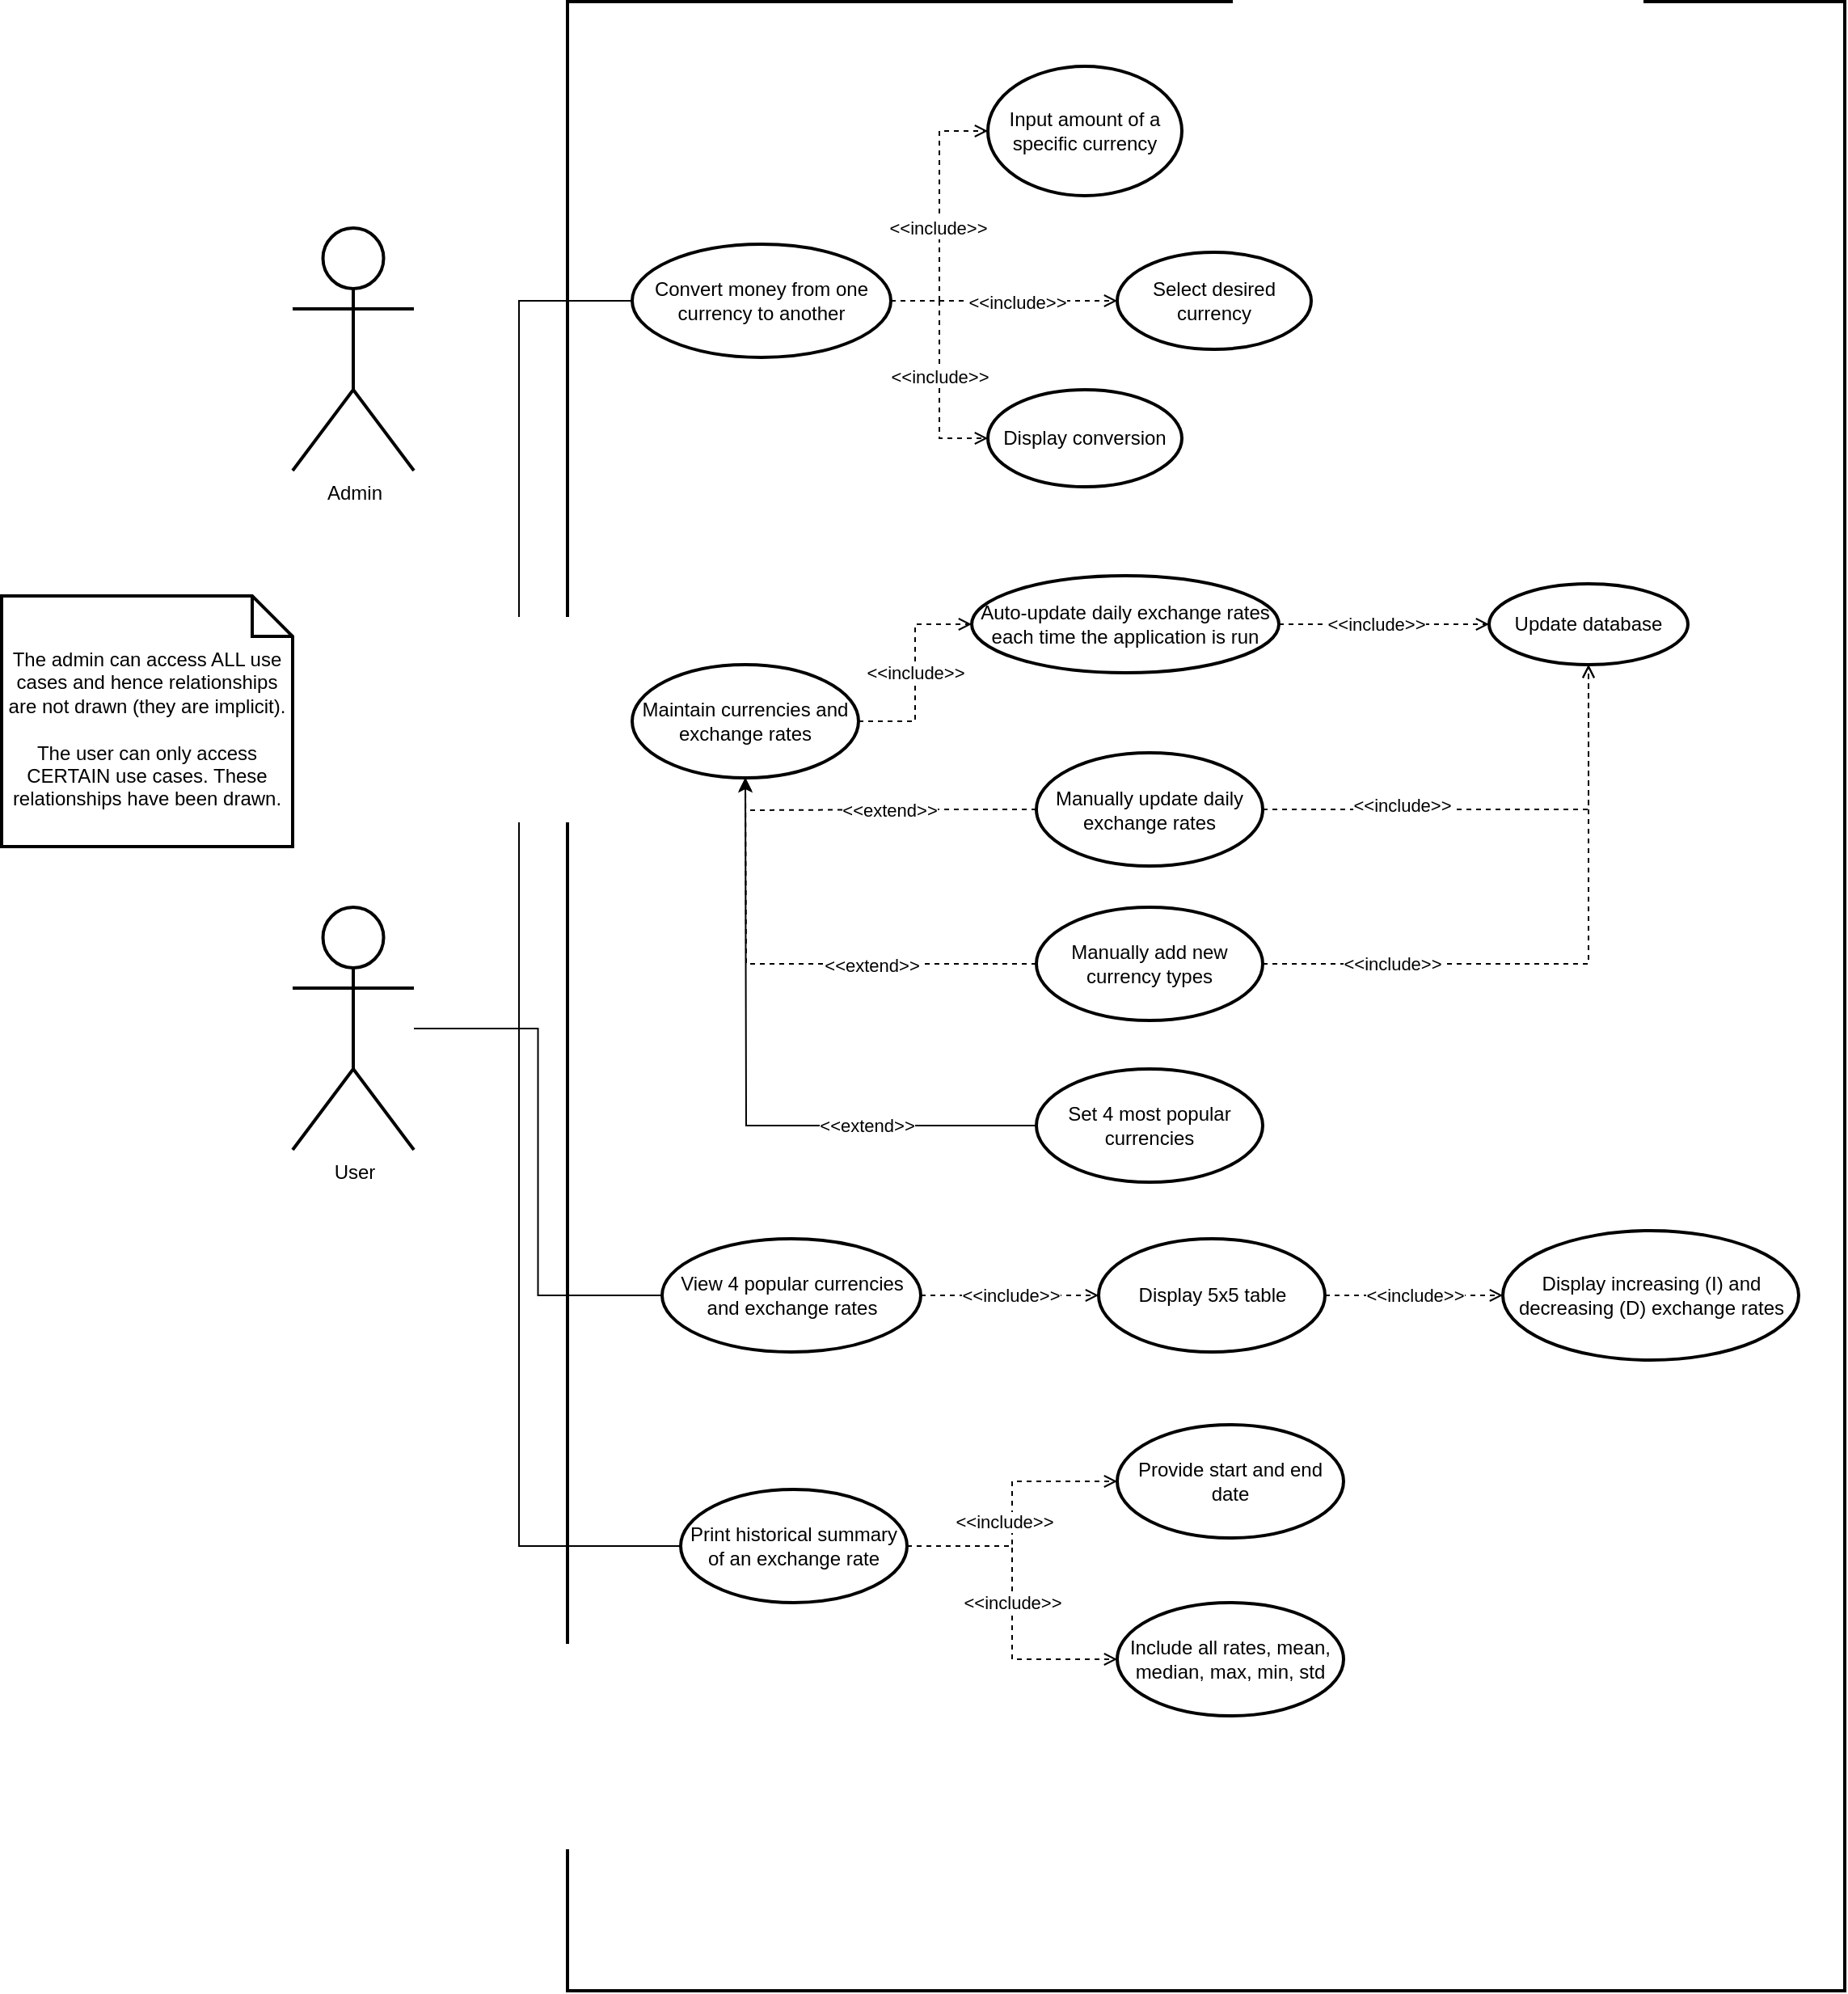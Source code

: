<mxfile version="20.2.7" type="device"><diagram id="L6KQl-5QifaCkwrLojWP" name="Page-1"><mxGraphModel dx="1454" dy="986" grid="1" gridSize="10" guides="1" tooltips="1" connect="1" arrows="1" fold="1" page="1" pageScale="1" pageWidth="2336" pageHeight="1654" math="0" shadow="0"><root><mxCell id="0"/><mxCell id="1" parent="0"/><mxCell id="1YrTWsRuumVdYU3JSZaB-3" value="" style="rounded=0;whiteSpace=wrap;html=1;fillColor=none;strokeWidth=2;" parent="1" vertex="1"><mxGeometry x="380" y="120" width="790" height="1230" as="geometry"/></mxCell><mxCell id="1YrTWsRuumVdYU3JSZaB-4" value="Admin" style="shape=umlActor;verticalLabelPosition=bottom;verticalAlign=top;html=1;strokeWidth=2;fillColor=none;" parent="1" vertex="1"><mxGeometry x="210" y="260" width="75" height="150" as="geometry"/></mxCell><mxCell id="1YrTWsRuumVdYU3JSZaB-64" style="edgeStyle=orthogonalEdgeStyle;rounded=0;orthogonalLoop=1;jettySize=auto;html=1;entryX=0;entryY=0.5;entryDx=0;entryDy=0;endArrow=none;endFill=0;" parent="1" source="1YrTWsRuumVdYU3JSZaB-5" target="1YrTWsRuumVdYU3JSZaB-6" edge="1"><mxGeometry relative="1" as="geometry"><Array as="points"><mxPoint x="350" y="755"/><mxPoint x="350" y="305"/></Array></mxGeometry></mxCell><mxCell id="1YrTWsRuumVdYU3JSZaB-65" style="edgeStyle=orthogonalEdgeStyle;rounded=0;orthogonalLoop=1;jettySize=auto;html=1;entryX=0;entryY=0.5;entryDx=0;entryDy=0;endArrow=none;endFill=0;" parent="1" source="1YrTWsRuumVdYU3JSZaB-5" target="1YrTWsRuumVdYU3JSZaB-30" edge="1"><mxGeometry relative="1" as="geometry"/></mxCell><mxCell id="1YrTWsRuumVdYU3JSZaB-66" style="edgeStyle=orthogonalEdgeStyle;rounded=0;orthogonalLoop=1;jettySize=auto;html=1;entryX=0;entryY=0.5;entryDx=0;entryDy=0;endArrow=none;endFill=0;" parent="1" source="1YrTWsRuumVdYU3JSZaB-5" target="1YrTWsRuumVdYU3JSZaB-51" edge="1"><mxGeometry relative="1" as="geometry"><Array as="points"><mxPoint x="350" y="755"/><mxPoint x="350" y="1075"/></Array></mxGeometry></mxCell><mxCell id="1YrTWsRuumVdYU3JSZaB-5" value="User" style="shape=umlActor;verticalLabelPosition=bottom;verticalAlign=top;html=1;strokeWidth=2;fillColor=none;" parent="1" vertex="1"><mxGeometry x="210" y="680" width="75" height="150" as="geometry"/></mxCell><mxCell id="1YrTWsRuumVdYU3JSZaB-18" style="edgeStyle=orthogonalEdgeStyle;rounded=0;orthogonalLoop=1;jettySize=auto;html=1;entryX=0;entryY=0.5;entryDx=0;entryDy=0;dashed=1;endArrow=open;endFill=0;" parent="1" source="1YrTWsRuumVdYU3JSZaB-6" target="1YrTWsRuumVdYU3JSZaB-9" edge="1"><mxGeometry relative="1" as="geometry"/></mxCell><mxCell id="1YrTWsRuumVdYU3JSZaB-20" value="&amp;lt;&amp;lt;include&amp;gt;&amp;gt;" style="edgeLabel;html=1;align=center;verticalAlign=middle;resizable=0;points=[];" parent="1YrTWsRuumVdYU3JSZaB-18" vertex="1" connectable="0"><mxGeometry x="-0.082" y="1" relative="1" as="geometry"><mxPoint as="offset"/></mxGeometry></mxCell><mxCell id="1YrTWsRuumVdYU3JSZaB-21" style="edgeStyle=orthogonalEdgeStyle;rounded=0;orthogonalLoop=1;jettySize=auto;html=1;entryX=0;entryY=0.5;entryDx=0;entryDy=0;dashed=1;endArrow=open;endFill=0;" parent="1" source="1YrTWsRuumVdYU3JSZaB-6" target="1YrTWsRuumVdYU3JSZaB-11" edge="1"><mxGeometry relative="1" as="geometry"/></mxCell><mxCell id="1YrTWsRuumVdYU3JSZaB-24" value="&amp;lt;&amp;lt;include&amp;gt;&amp;gt;" style="edgeLabel;html=1;align=center;verticalAlign=middle;resizable=0;points=[];" parent="1YrTWsRuumVdYU3JSZaB-21" vertex="1" connectable="0"><mxGeometry x="0.108" y="-1" relative="1" as="geometry"><mxPoint as="offset"/></mxGeometry></mxCell><mxCell id="1YrTWsRuumVdYU3JSZaB-22" style="edgeStyle=orthogonalEdgeStyle;rounded=0;orthogonalLoop=1;jettySize=auto;html=1;entryX=0;entryY=0.5;entryDx=0;entryDy=0;dashed=1;endArrow=open;endFill=0;" parent="1" source="1YrTWsRuumVdYU3JSZaB-6" target="1YrTWsRuumVdYU3JSZaB-12" edge="1"><mxGeometry relative="1" as="geometry"/></mxCell><mxCell id="1YrTWsRuumVdYU3JSZaB-23" value="&amp;lt;&amp;lt;include&amp;gt;&amp;gt;" style="edgeLabel;html=1;align=center;verticalAlign=middle;resizable=0;points=[];" parent="1YrTWsRuumVdYU3JSZaB-22" vertex="1" connectable="0"><mxGeometry x="0.052" relative="1" as="geometry"><mxPoint as="offset"/></mxGeometry></mxCell><mxCell id="1YrTWsRuumVdYU3JSZaB-6" value="Convert money from one currency to another" style="ellipse;whiteSpace=wrap;html=1;strokeWidth=2;fillColor=none;" parent="1" vertex="1"><mxGeometry x="420" y="270" width="160" height="70" as="geometry"/></mxCell><mxCell id="1YrTWsRuumVdYU3JSZaB-9" value="Input amount of a specific currency" style="ellipse;whiteSpace=wrap;html=1;strokeWidth=2;fillColor=none;" parent="1" vertex="1"><mxGeometry x="640" y="160" width="120" height="80" as="geometry"/></mxCell><mxCell id="1YrTWsRuumVdYU3JSZaB-11" value="Select desired currency" style="ellipse;whiteSpace=wrap;html=1;strokeWidth=2;fillColor=none;" parent="1" vertex="1"><mxGeometry x="720" y="275" width="120" height="60" as="geometry"/></mxCell><mxCell id="1YrTWsRuumVdYU3JSZaB-12" value="Display conversion" style="ellipse;whiteSpace=wrap;html=1;strokeWidth=2;fillColor=none;" parent="1" vertex="1"><mxGeometry x="640" y="360" width="120" height="60" as="geometry"/></mxCell><mxCell id="1YrTWsRuumVdYU3JSZaB-36" value="&amp;lt;&amp;lt;include&amp;gt;&amp;gt;" style="edgeStyle=orthogonalEdgeStyle;rounded=0;orthogonalLoop=1;jettySize=auto;html=1;dashed=1;endArrow=open;endFill=0;" parent="1" source="1YrTWsRuumVdYU3JSZaB-25" target="1YrTWsRuumVdYU3JSZaB-26" edge="1"><mxGeometry relative="1" as="geometry"/></mxCell><mxCell id="1YrTWsRuumVdYU3JSZaB-25" value="Maintain currencies and exchange rates" style="ellipse;whiteSpace=wrap;html=1;strokeWidth=2;fillColor=none;" parent="1" vertex="1"><mxGeometry x="420" y="530" width="140" height="70" as="geometry"/></mxCell><mxCell id="1YrTWsRuumVdYU3JSZaB-28" style="edgeStyle=orthogonalEdgeStyle;rounded=0;orthogonalLoop=1;jettySize=auto;html=1;dashed=1;endArrow=open;endFill=0;" parent="1" source="1YrTWsRuumVdYU3JSZaB-26" target="1YrTWsRuumVdYU3JSZaB-27" edge="1"><mxGeometry relative="1" as="geometry"/></mxCell><mxCell id="1YrTWsRuumVdYU3JSZaB-29" value="&amp;lt;&amp;lt;include&amp;gt;&amp;gt;" style="edgeLabel;html=1;align=center;verticalAlign=middle;resizable=0;points=[];" parent="1YrTWsRuumVdYU3JSZaB-28" vertex="1" connectable="0"><mxGeometry x="0.29" y="2" relative="1" as="geometry"><mxPoint x="-24" y="2" as="offset"/></mxGeometry></mxCell><mxCell id="1YrTWsRuumVdYU3JSZaB-26" value="Auto-update daily exchange rates each time the application is run" style="ellipse;whiteSpace=wrap;html=1;strokeWidth=2;fillColor=none;" parent="1" vertex="1"><mxGeometry x="630" y="475" width="190" height="60" as="geometry"/></mxCell><mxCell id="1YrTWsRuumVdYU3JSZaB-27" value="Update database" style="ellipse;whiteSpace=wrap;html=1;strokeWidth=2;fillColor=none;" parent="1" vertex="1"><mxGeometry x="950" y="480" width="123" height="50" as="geometry"/></mxCell><mxCell id="1YrTWsRuumVdYU3JSZaB-43" value="&amp;lt;&amp;lt;include&amp;gt;&amp;gt;" style="edgeStyle=orthogonalEdgeStyle;rounded=0;orthogonalLoop=1;jettySize=auto;html=1;dashed=1;endArrow=open;endFill=0;" parent="1" source="1YrTWsRuumVdYU3JSZaB-30" target="1YrTWsRuumVdYU3JSZaB-42" edge="1"><mxGeometry relative="1" as="geometry"/></mxCell><mxCell id="1YrTWsRuumVdYU3JSZaB-30" value="View 4 popular currencies and exchange rates" style="ellipse;whiteSpace=wrap;html=1;strokeWidth=2;fillColor=none;" parent="1" vertex="1"><mxGeometry x="438.5" y="885" width="160" height="70" as="geometry"/></mxCell><mxCell id="1YrTWsRuumVdYU3JSZaB-32" value="Display increasing (I) and decreasing (D) exchange rates" style="ellipse;whiteSpace=wrap;html=1;strokeWidth=2;fillColor=none;" parent="1" vertex="1"><mxGeometry x="958.5" y="880" width="183" height="80" as="geometry"/></mxCell><mxCell id="1YrTWsRuumVdYU3JSZaB-38" style="edgeStyle=orthogonalEdgeStyle;rounded=0;orthogonalLoop=1;jettySize=auto;html=1;entryX=0.5;entryY=1;entryDx=0;entryDy=0;dashed=1;endArrow=open;endFill=0;" parent="1" source="1YrTWsRuumVdYU3JSZaB-34" target="1YrTWsRuumVdYU3JSZaB-25" edge="1"><mxGeometry relative="1" as="geometry"/></mxCell><mxCell id="1YrTWsRuumVdYU3JSZaB-39" value="&amp;lt;&amp;lt;extend&amp;gt;&amp;gt;" style="edgeLabel;html=1;align=center;verticalAlign=middle;resizable=0;points=[];" parent="1YrTWsRuumVdYU3JSZaB-38" vertex="1" connectable="0"><mxGeometry x="0.24" relative="1" as="geometry"><mxPoint x="33" as="offset"/></mxGeometry></mxCell><mxCell id="1YrTWsRuumVdYU3JSZaB-40" style="edgeStyle=orthogonalEdgeStyle;rounded=0;orthogonalLoop=1;jettySize=auto;html=1;dashed=1;endArrow=open;endFill=0;" parent="1" source="1YrTWsRuumVdYU3JSZaB-34" target="1YrTWsRuumVdYU3JSZaB-27" edge="1"><mxGeometry relative="1" as="geometry"/></mxCell><mxCell id="1YrTWsRuumVdYU3JSZaB-41" value="&amp;lt;&amp;lt;include&amp;gt;&amp;gt;" style="edgeLabel;html=1;align=center;verticalAlign=middle;resizable=0;points=[];" parent="1YrTWsRuumVdYU3JSZaB-40" vertex="1" connectable="0"><mxGeometry x="-0.414" y="3" relative="1" as="geometry"><mxPoint as="offset"/></mxGeometry></mxCell><mxCell id="1YrTWsRuumVdYU3JSZaB-34" value="Manually update daily exchange rates" style="ellipse;whiteSpace=wrap;html=1;strokeWidth=2;fillColor=none;" parent="1" vertex="1"><mxGeometry x="670" y="584.5" width="140" height="70" as="geometry"/></mxCell><mxCell id="1YrTWsRuumVdYU3JSZaB-44" value="&amp;lt;&amp;lt;include&amp;gt;&amp;gt;" style="edgeStyle=orthogonalEdgeStyle;rounded=0;orthogonalLoop=1;jettySize=auto;html=1;dashed=1;endArrow=open;endFill=0;" parent="1" source="1YrTWsRuumVdYU3JSZaB-42" target="1YrTWsRuumVdYU3JSZaB-32" edge="1"><mxGeometry relative="1" as="geometry"/></mxCell><mxCell id="1YrTWsRuumVdYU3JSZaB-42" value="Display 5x5 table" style="ellipse;whiteSpace=wrap;html=1;strokeWidth=2;fillColor=none;" parent="1" vertex="1"><mxGeometry x="708.5" y="885" width="140" height="70" as="geometry"/></mxCell><mxCell id="1YrTWsRuumVdYU3JSZaB-47" style="edgeStyle=orthogonalEdgeStyle;rounded=0;orthogonalLoop=1;jettySize=auto;html=1;dashed=1;endArrow=open;endFill=0;" parent="1" source="1YrTWsRuumVdYU3JSZaB-45" edge="1"><mxGeometry relative="1" as="geometry"><mxPoint x="490" y="600" as="targetPoint"/></mxGeometry></mxCell><mxCell id="1YrTWsRuumVdYU3JSZaB-48" value="&amp;lt;&amp;lt;extend&amp;gt;&amp;gt;" style="edgeLabel;html=1;align=center;verticalAlign=middle;resizable=0;points=[];" parent="1YrTWsRuumVdYU3JSZaB-47" vertex="1" connectable="0"><mxGeometry x="-0.308" y="1" relative="1" as="geometry"><mxPoint as="offset"/></mxGeometry></mxCell><mxCell id="1YrTWsRuumVdYU3JSZaB-49" style="edgeStyle=orthogonalEdgeStyle;rounded=0;orthogonalLoop=1;jettySize=auto;html=1;entryX=0.5;entryY=1;entryDx=0;entryDy=0;dashed=1;endArrow=open;endFill=0;" parent="1" source="1YrTWsRuumVdYU3JSZaB-45" target="1YrTWsRuumVdYU3JSZaB-27" edge="1"><mxGeometry relative="1" as="geometry"/></mxCell><mxCell id="1YrTWsRuumVdYU3JSZaB-50" value="&amp;lt;&amp;lt;include&amp;gt;&amp;gt;" style="edgeLabel;html=1;align=center;verticalAlign=middle;resizable=0;points=[];" parent="1YrTWsRuumVdYU3JSZaB-49" vertex="1" connectable="0"><mxGeometry x="-0.627" y="2" relative="1" as="geometry"><mxPoint x="8" y="2" as="offset"/></mxGeometry></mxCell><mxCell id="1YrTWsRuumVdYU3JSZaB-45" value="Manually add new currency types" style="ellipse;whiteSpace=wrap;html=1;strokeWidth=2;fillColor=none;" parent="1" vertex="1"><mxGeometry x="670" y="680" width="140" height="70" as="geometry"/></mxCell><mxCell id="1YrTWsRuumVdYU3JSZaB-54" style="edgeStyle=orthogonalEdgeStyle;rounded=0;orthogonalLoop=1;jettySize=auto;html=1;dashed=1;endArrow=open;endFill=0;" parent="1" source="1YrTWsRuumVdYU3JSZaB-51" target="1YrTWsRuumVdYU3JSZaB-52" edge="1"><mxGeometry relative="1" as="geometry"/></mxCell><mxCell id="1YrTWsRuumVdYU3JSZaB-56" value="&amp;lt;&amp;lt;include&amp;gt;&amp;gt;" style="edgeLabel;html=1;align=center;verticalAlign=middle;resizable=0;points=[];" parent="1YrTWsRuumVdYU3JSZaB-54" vertex="1" connectable="0"><mxGeometry x="0.444" y="3" relative="1" as="geometry"><mxPoint x="-23" y="28" as="offset"/></mxGeometry></mxCell><mxCell id="1YrTWsRuumVdYU3JSZaB-60" value="&amp;lt;&amp;lt;include&amp;gt;&amp;gt;" style="edgeStyle=orthogonalEdgeStyle;rounded=0;orthogonalLoop=1;jettySize=auto;html=1;dashed=1;endArrow=open;endFill=0;" parent="1" source="1YrTWsRuumVdYU3JSZaB-51" target="1YrTWsRuumVdYU3JSZaB-53" edge="1"><mxGeometry relative="1" as="geometry"/></mxCell><mxCell id="1YrTWsRuumVdYU3JSZaB-51" value="Print historical summary of an exchange rate" style="ellipse;whiteSpace=wrap;html=1;strokeWidth=2;fillColor=none;" parent="1" vertex="1"><mxGeometry x="450" y="1040" width="140" height="70" as="geometry"/></mxCell><mxCell id="1YrTWsRuumVdYU3JSZaB-52" value="Provide start and end date" style="ellipse;whiteSpace=wrap;html=1;strokeWidth=2;fillColor=none;" parent="1" vertex="1"><mxGeometry x="720" y="1000" width="140" height="70" as="geometry"/></mxCell><mxCell id="1YrTWsRuumVdYU3JSZaB-53" value="Include all rates, mean, median, max, min, std" style="ellipse;whiteSpace=wrap;html=1;strokeWidth=2;fillColor=none;" parent="1" vertex="1"><mxGeometry x="720" y="1110" width="140" height="70" as="geometry"/></mxCell><mxCell id="1YrTWsRuumVdYU3JSZaB-63" value="The admin can access ALL use cases and hence relationships are not drawn (they are implicit).&lt;br&gt;&lt;br&gt;The user can only access CERTAIN use cases. These relationships have been drawn." style="shape=note2;boundedLbl=1;whiteSpace=wrap;html=1;size=25;verticalAlign=top;align=center;strokeWidth=2;fillColor=none;" parent="1" vertex="1"><mxGeometry x="30" y="487.5" width="180" height="155" as="geometry"/></mxCell><mxCell id="_ROmpmrHQ85h2uQKpE7J-5" style="edgeStyle=orthogonalEdgeStyle;rounded=0;orthogonalLoop=1;jettySize=auto;html=1;" edge="1" parent="1" source="_ROmpmrHQ85h2uQKpE7J-3"><mxGeometry relative="1" as="geometry"><mxPoint x="490" y="600" as="targetPoint"/></mxGeometry></mxCell><mxCell id="_ROmpmrHQ85h2uQKpE7J-6" value="&amp;lt;&amp;lt;extend&amp;gt;&amp;gt;" style="edgeLabel;html=1;align=center;verticalAlign=middle;resizable=0;points=[];" vertex="1" connectable="0" parent="_ROmpmrHQ85h2uQKpE7J-5"><mxGeometry x="-0.465" y="-4" relative="1" as="geometry"><mxPoint y="4" as="offset"/></mxGeometry></mxCell><mxCell id="_ROmpmrHQ85h2uQKpE7J-3" value="Set 4 most popular currencies" style="ellipse;whiteSpace=wrap;html=1;rounded=1;strokeWidth=2;" vertex="1" parent="1"><mxGeometry x="670" y="780" width="140" height="70" as="geometry"/></mxCell></root></mxGraphModel></diagram></mxfile>
